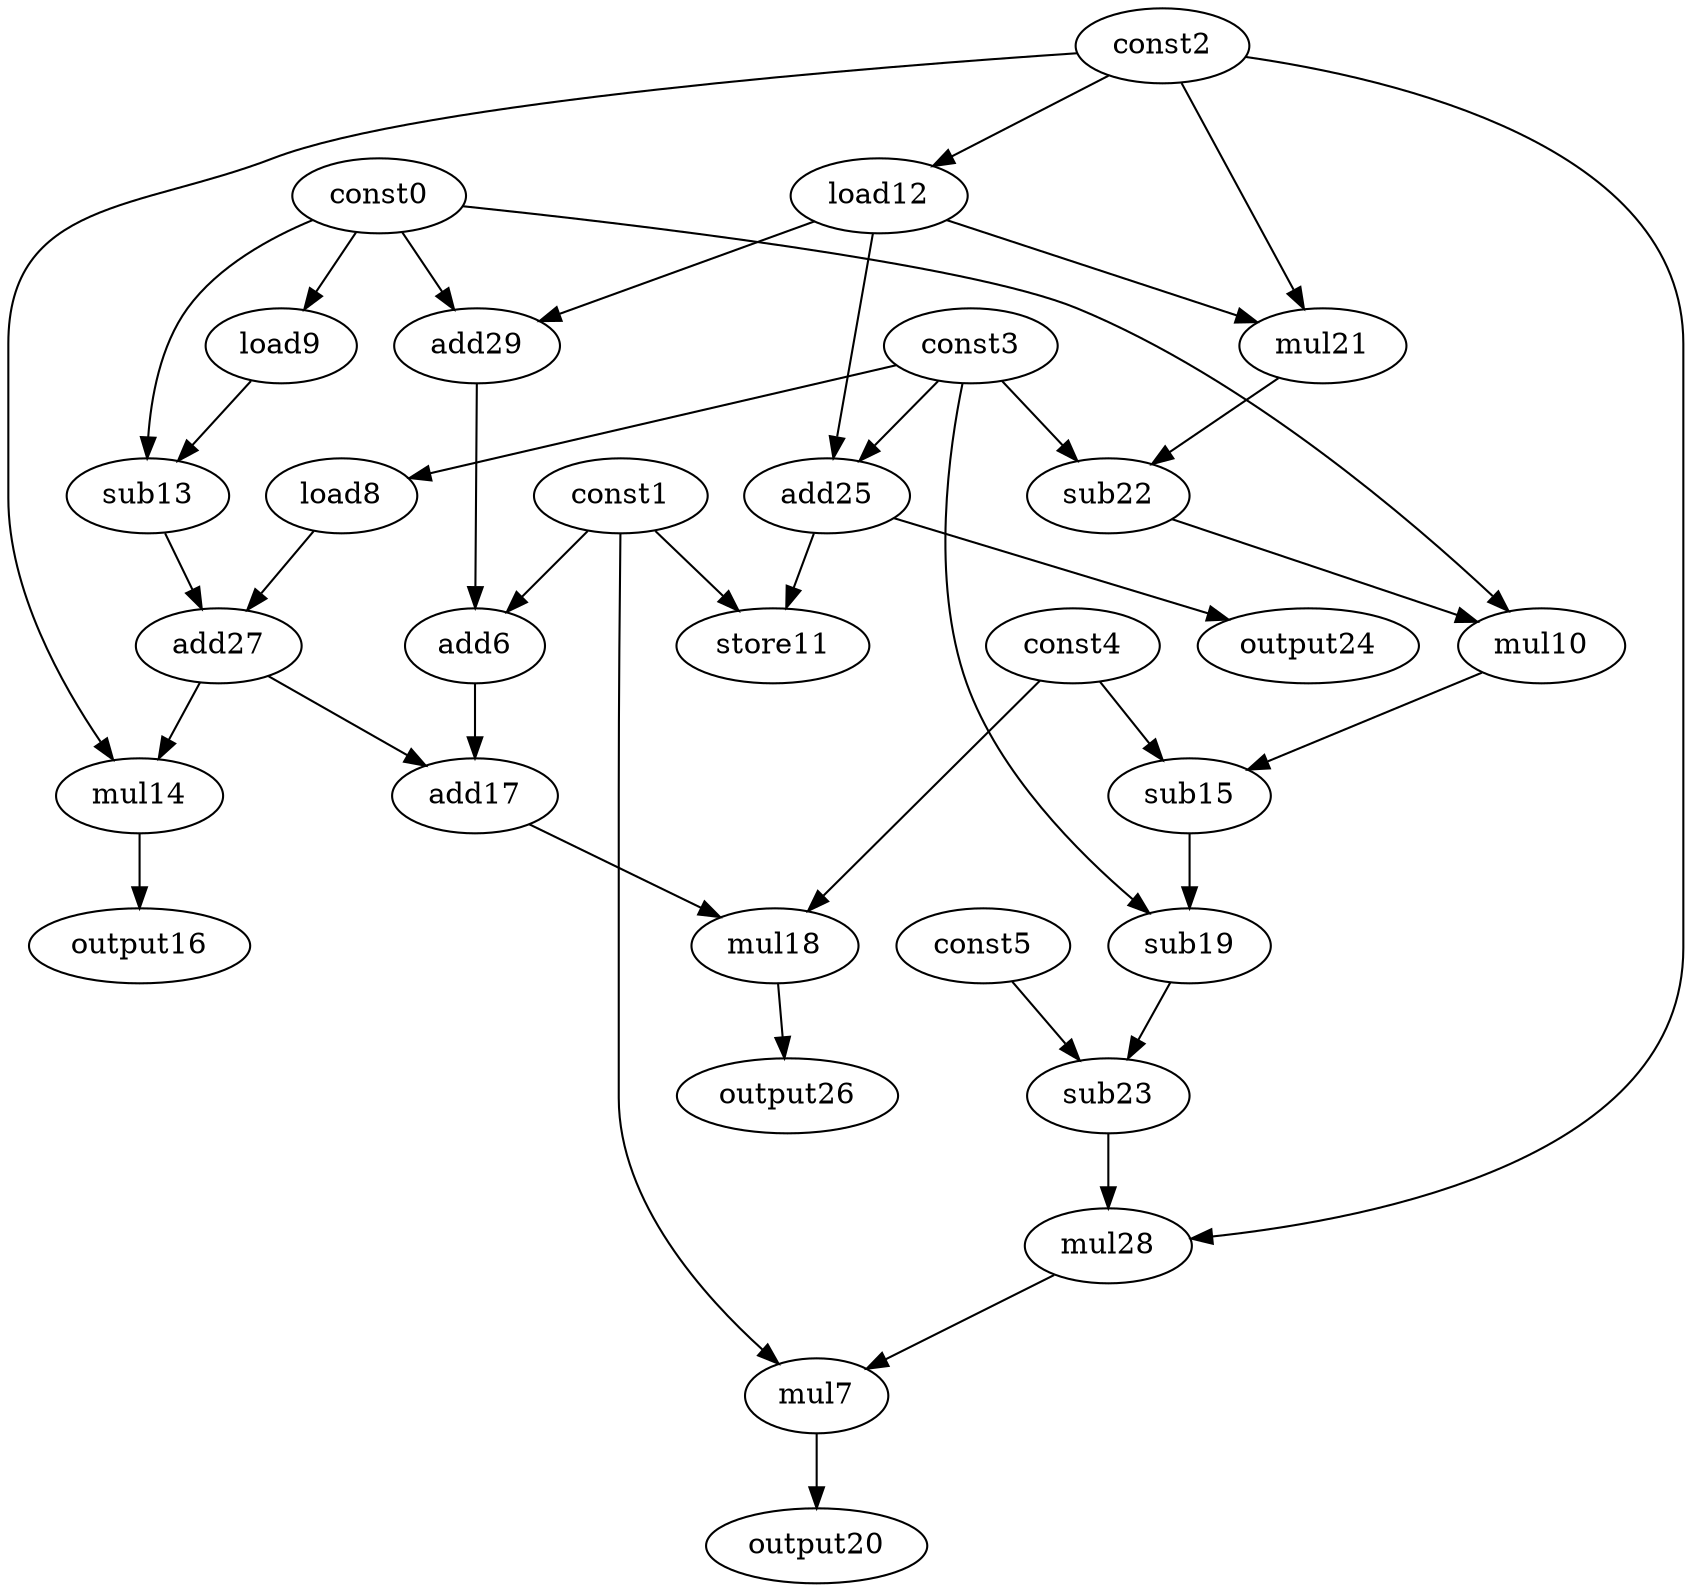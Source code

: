 digraph G { 
const0[opcode=const]; 
const1[opcode=const]; 
const2[opcode=const]; 
const3[opcode=const]; 
const4[opcode=const]; 
const5[opcode=const]; 
add6[opcode=add]; 
mul7[opcode=mul]; 
load8[opcode=load]; 
load9[opcode=load]; 
mul10[opcode=mul]; 
store11[opcode=store]; 
load12[opcode=load]; 
sub13[opcode=sub]; 
mul14[opcode=mul]; 
sub15[opcode=sub]; 
output16[opcode=output]; 
add17[opcode=add]; 
mul18[opcode=mul]; 
sub19[opcode=sub]; 
output20[opcode=output]; 
mul21[opcode=mul]; 
sub22[opcode=sub]; 
sub23[opcode=sub]; 
output24[opcode=output]; 
add25[opcode=add]; 
output26[opcode=output]; 
add27[opcode=add]; 
mul28[opcode=mul]; 
add29[opcode=add]; 
const3->load8[operand=0];
const0->load9[operand=0];
const2->load12[operand=0];
const0->sub13[operand=0];
load9->sub13[operand=1];
const2->mul21[operand=0];
load12->mul21[operand=1];
const3->add25[operand=0];
load12->add25[operand=1];
const0->add29[operand=0];
load12->add29[operand=1];
const1->add6[operand=0];
add29->add6[operand=1];
const1->store11[operand=0];
add25->store11[operand=1];
const3->sub22[operand=0];
mul21->sub22[operand=1];
add25->output24[operand=0];
load8->add27[operand=0];
sub13->add27[operand=1];
const0->mul10[operand=0];
sub22->mul10[operand=1];
const2->mul14[operand=0];
add27->mul14[operand=1];
add27->add17[operand=0];
add6->add17[operand=1];
mul10->sub15[operand=0];
const4->sub15[operand=1];
mul14->output16[operand=0];
add17->mul18[operand=0];
const4->mul18[operand=1];
const3->sub19[operand=0];
sub15->sub19[operand=1];
mul18->output26[operand=0];
sub19->sub23[operand=0];
const5->sub23[operand=1];
const2->mul28[operand=0];
sub23->mul28[operand=1];
const1->mul7[operand=0];
mul28->mul7[operand=1];
mul7->output20[operand=0];
}
